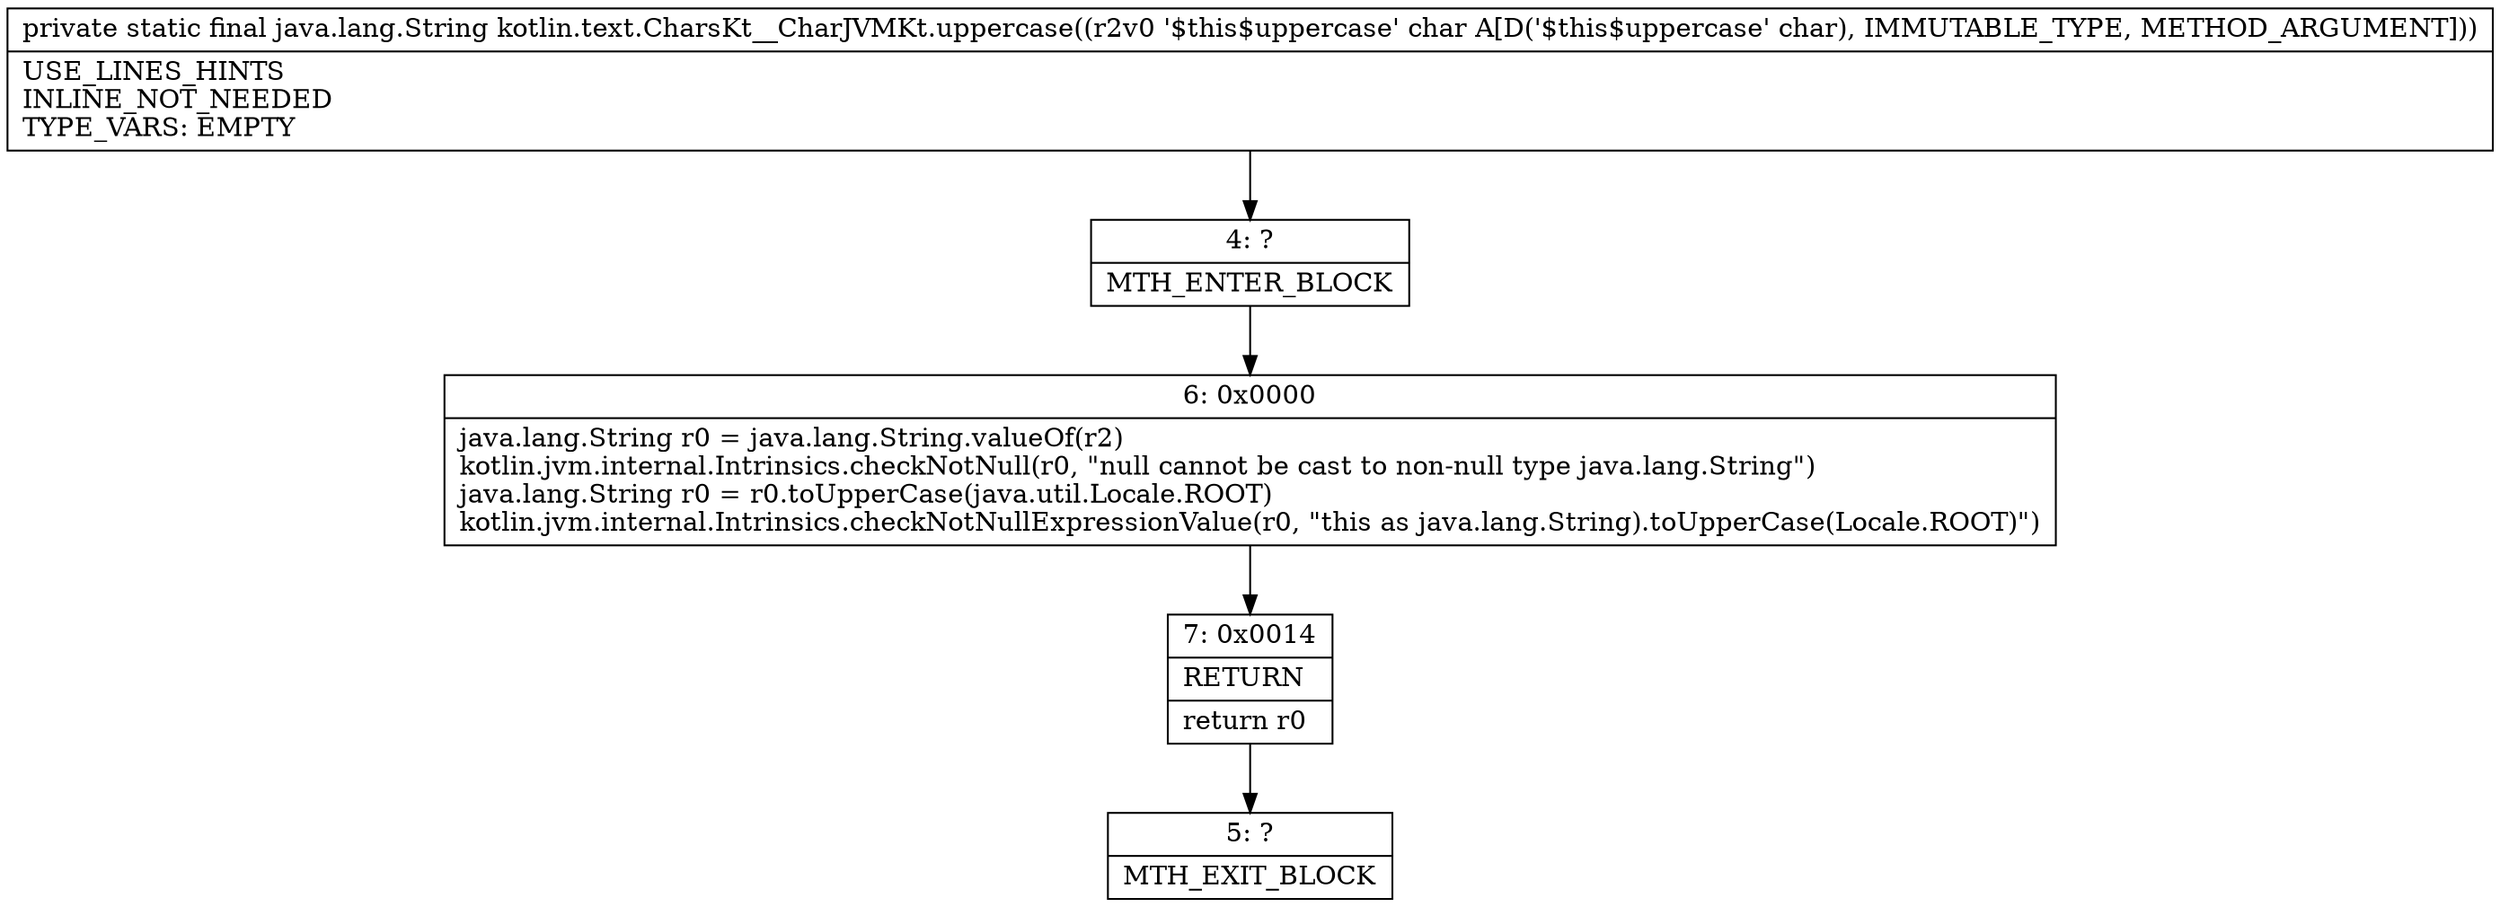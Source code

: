 digraph "CFG forkotlin.text.CharsKt__CharJVMKt.uppercase(C)Ljava\/lang\/String;" {
Node_4 [shape=record,label="{4\:\ ?|MTH_ENTER_BLOCK\l}"];
Node_6 [shape=record,label="{6\:\ 0x0000|java.lang.String r0 = java.lang.String.valueOf(r2)\lkotlin.jvm.internal.Intrinsics.checkNotNull(r0, \"null cannot be cast to non\-null type java.lang.String\")\ljava.lang.String r0 = r0.toUpperCase(java.util.Locale.ROOT)\lkotlin.jvm.internal.Intrinsics.checkNotNullExpressionValue(r0, \"this as java.lang.String).toUpperCase(Locale.ROOT)\")\l}"];
Node_7 [shape=record,label="{7\:\ 0x0014|RETURN\l|return r0\l}"];
Node_5 [shape=record,label="{5\:\ ?|MTH_EXIT_BLOCK\l}"];
MethodNode[shape=record,label="{private static final java.lang.String kotlin.text.CharsKt__CharJVMKt.uppercase((r2v0 '$this$uppercase' char A[D('$this$uppercase' char), IMMUTABLE_TYPE, METHOD_ARGUMENT]))  | USE_LINES_HINTS\lINLINE_NOT_NEEDED\lTYPE_VARS: EMPTY\l}"];
MethodNode -> Node_4;Node_4 -> Node_6;
Node_6 -> Node_7;
Node_7 -> Node_5;
}

